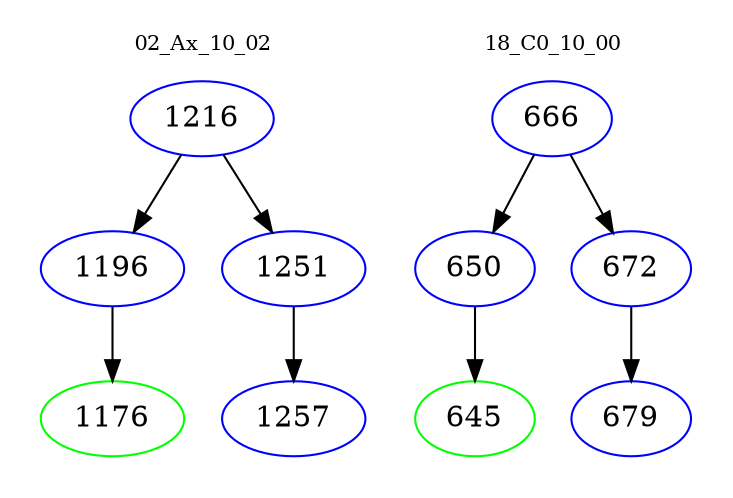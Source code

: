 digraph{
subgraph cluster_0 {
color = white
label = "02_Ax_10_02";
fontsize=10;
T0_1216 [label="1216", color="blue"]
T0_1216 -> T0_1196 [color="black"]
T0_1196 [label="1196", color="blue"]
T0_1196 -> T0_1176 [color="black"]
T0_1176 [label="1176", color="green"]
T0_1216 -> T0_1251 [color="black"]
T0_1251 [label="1251", color="blue"]
T0_1251 -> T0_1257 [color="black"]
T0_1257 [label="1257", color="blue"]
}
subgraph cluster_1 {
color = white
label = "18_C0_10_00";
fontsize=10;
T1_666 [label="666", color="blue"]
T1_666 -> T1_650 [color="black"]
T1_650 [label="650", color="blue"]
T1_650 -> T1_645 [color="black"]
T1_645 [label="645", color="green"]
T1_666 -> T1_672 [color="black"]
T1_672 [label="672", color="blue"]
T1_672 -> T1_679 [color="black"]
T1_679 [label="679", color="blue"]
}
}
